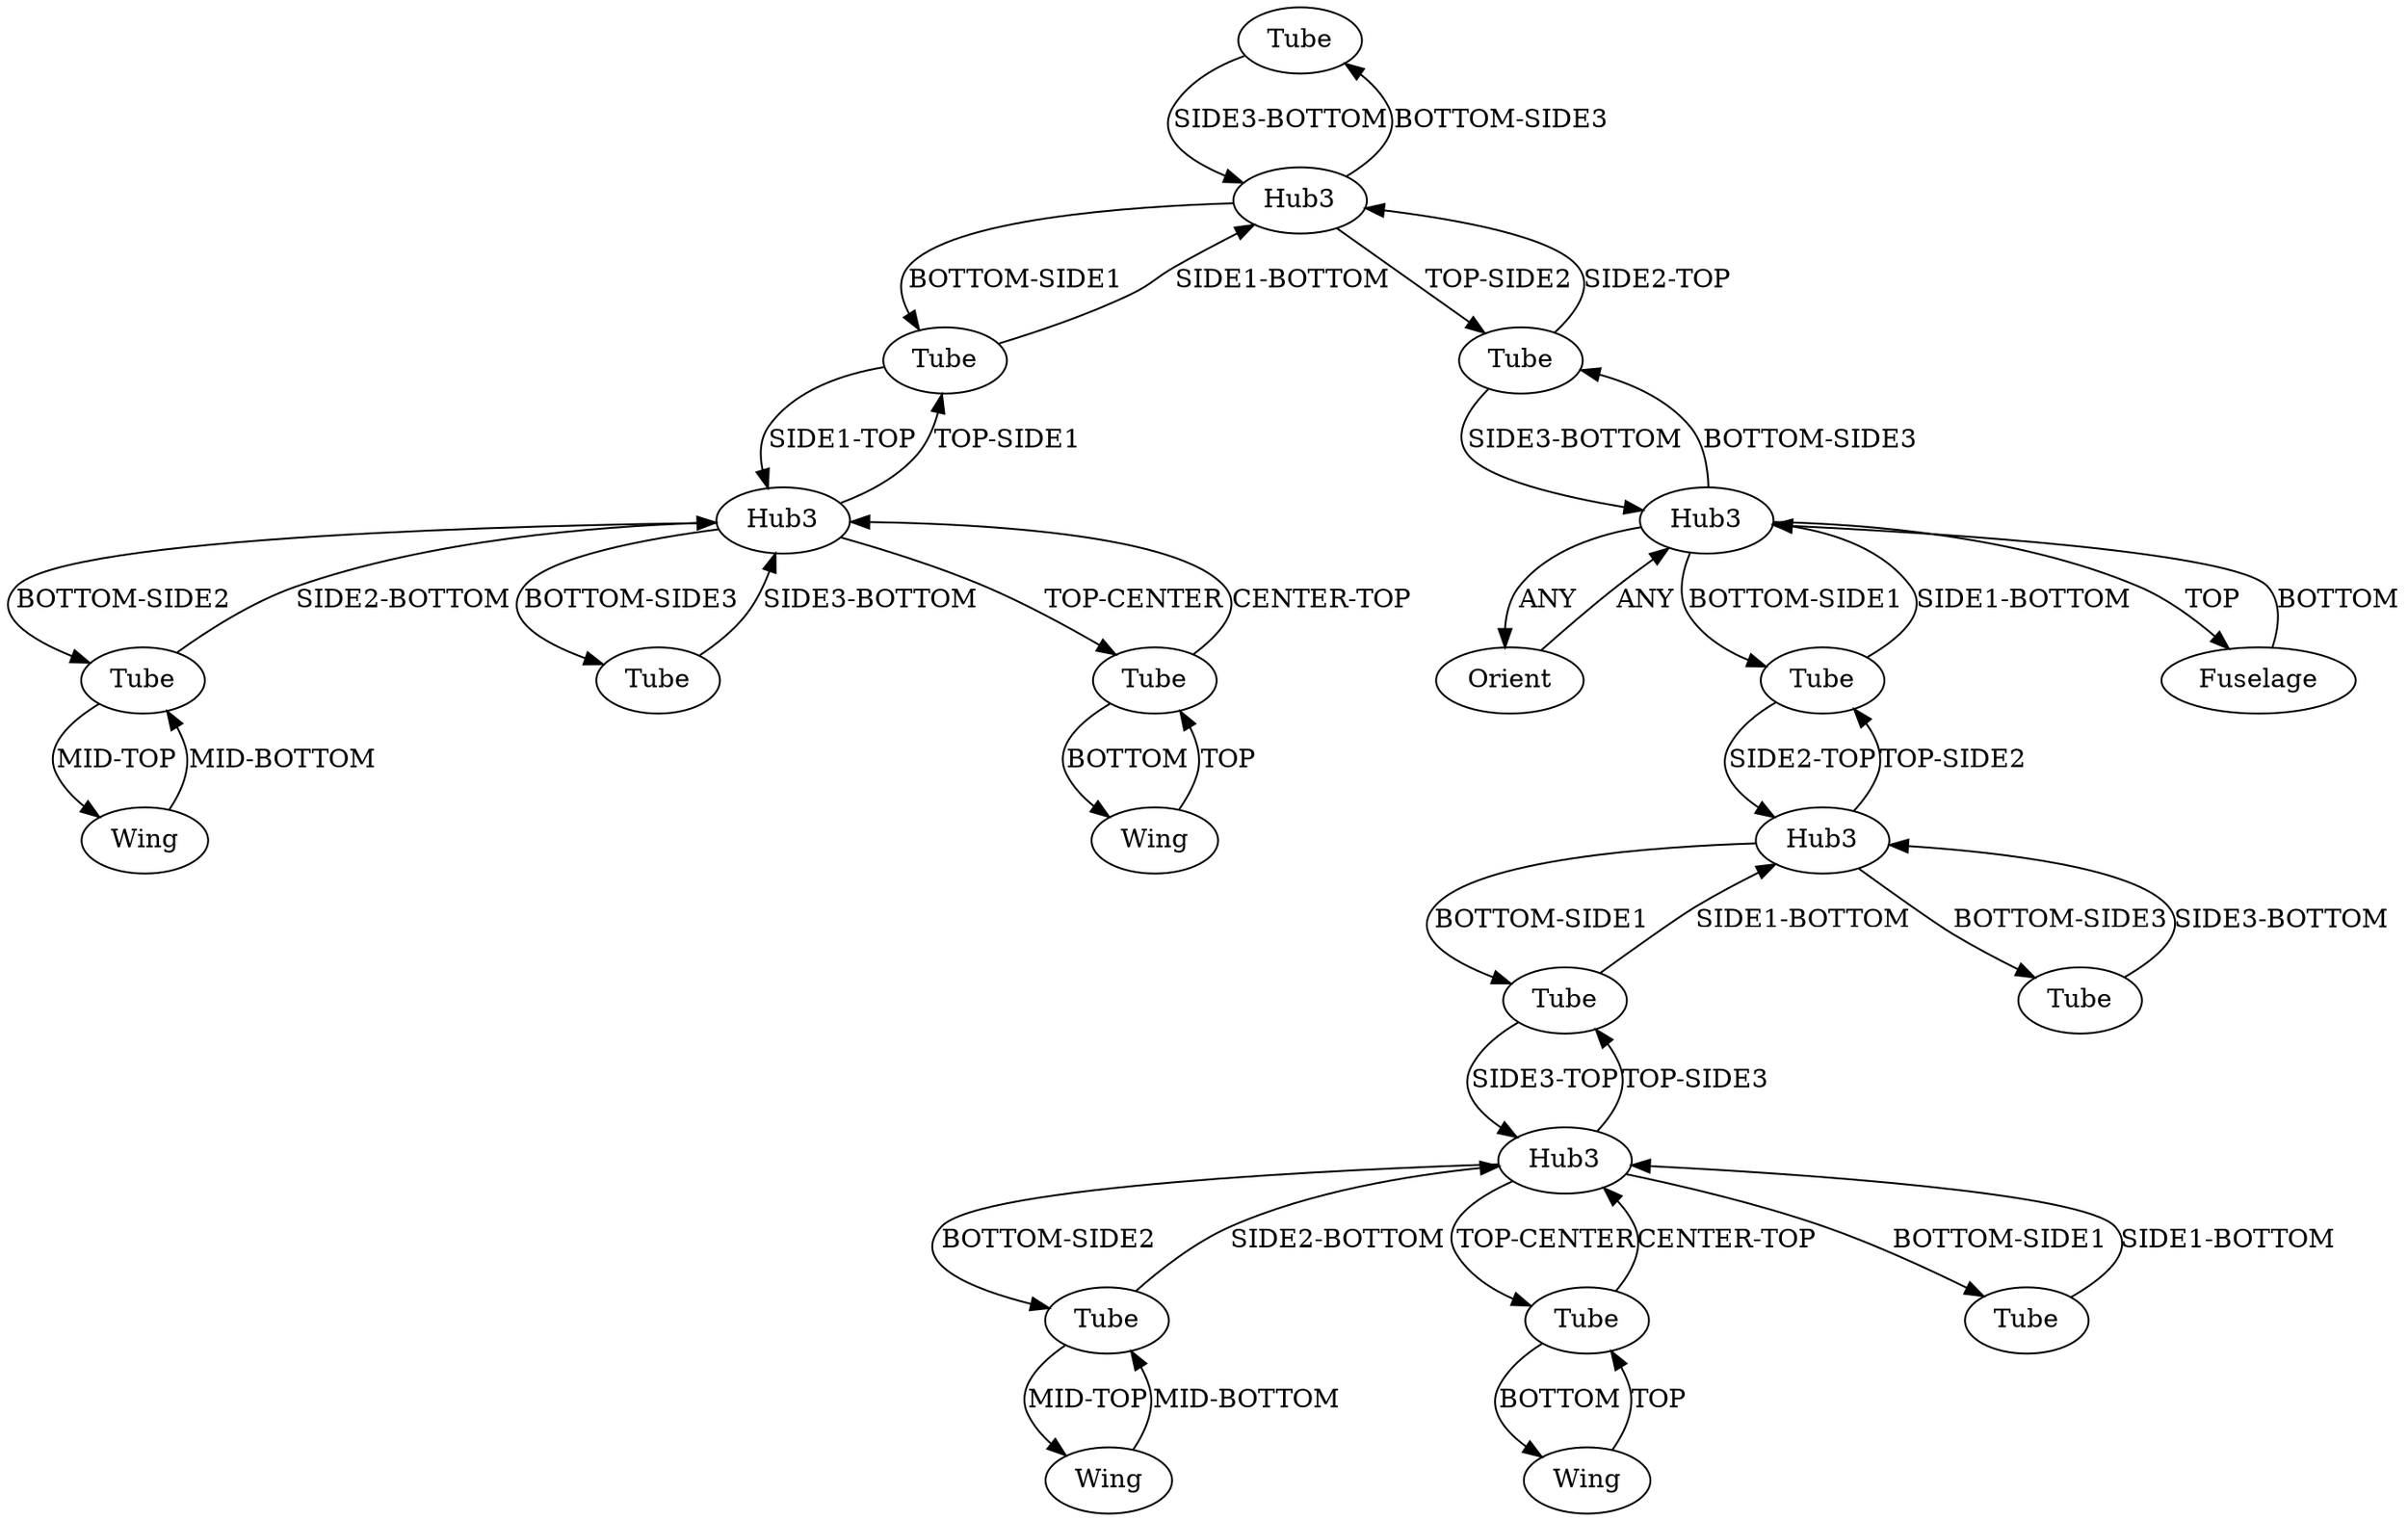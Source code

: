 /* Created by igraph 0.10.2 */
digraph {
  0 [
    instance=Tube_instance_1
    label=Tube
  ];
  1 [
    instance=Orient
    label=Orient
  ];
  2 [
    instance=Wing_instance_1
    label=Wing
  ];
  3 [
    instance=Tube_instance_3
    label=Tube
  ];
  4 [
    instance=Wing_instance_2
    label=Wing
  ];
  5 [
    instance=Tube_instance_4
    label=Tube
  ];
  6 [
    instance=Tube_instance_5
    label=Tube
  ];
  7 [
    instance=Hub3_instance_1
    label=Hub3
  ];
  8 [
    instance=Wing_instance_3
    label=Wing
  ];
  9 [
    instance=Hub3_instance_2
    label=Hub3
  ];
  10 [
    instance=Tube_instance_7
    label=Tube
  ];
  11 [
    instance=Tube_instance_8
    label=Tube
  ];
  12 [
    instance=Tube_instance_9
    label=Tube
  ];
  13 [
    instance=Fuselage_instance_1
    label=Fuselage
  ];
  14 [
    instance=Hub3_instance_3
    label=Hub3
  ];
  15 [
    instance=Tube_instance_11
    label=Tube
  ];
  16 [
    instance=Tube_instance_12
    label=Tube
  ];
  17 [
    instance=Tube_instance_14
    label=Tube
  ];
  18 [
    instance=Wing_instance_5
    label=Wing
  ];
  19 [
    instance=Hub3_instance_4
    label=Hub3
  ];
  20 [
    instance=Hub3_instance_5
    label=Hub3
  ];
  21 [
    instance=Tube_instance_15
    label=Tube
  ];
  22 [
    instance=Tube_instance_16
    label=Tube
  ];

  0 -> 9 [
    label="SIDE3-BOTTOM"
  ];
  1 -> 14 [
    label=ANY
  ];
  2 -> 22 [
    label=TOP
  ];
  3 -> 7 [
    label="SIDE3-TOP"
  ];
  3 -> 19 [
    label="SIDE1-BOTTOM"
  ];
  4 -> 6 [
    label="MID-BOTTOM"
  ];
  5 -> 9 [
    label="SIDE1-BOTTOM"
  ];
  5 -> 20 [
    label="SIDE1-TOP"
  ];
  6 -> 20 [
    label="SIDE2-BOTTOM"
  ];
  6 -> 4 [
    label="MID-TOP"
  ];
  7 -> 12 [
    label="TOP-CENTER"
  ];
  7 -> 17 [
    label="BOTTOM-SIDE1"
  ];
  7 -> 3 [
    label="TOP-SIDE3"
  ];
  7 -> 11 [
    label="BOTTOM-SIDE2"
  ];
  8 -> 12 [
    label=TOP
  ];
  9 -> 5 [
    label="BOTTOM-SIDE1"
  ];
  9 -> 15 [
    label="TOP-SIDE2"
  ];
  9 -> 0 [
    label="BOTTOM-SIDE3"
  ];
  10 -> 14 [
    label="SIDE1-BOTTOM"
  ];
  10 -> 19 [
    label="SIDE2-TOP"
  ];
  11 -> 18 [
    label="MID-TOP"
  ];
  11 -> 7 [
    label="SIDE2-BOTTOM"
  ];
  12 -> 8 [
    label=BOTTOM
  ];
  12 -> 7 [
    label="CENTER-TOP"
  ];
  13 -> 14 [
    label=BOTTOM
  ];
  14 -> 1 [
    label=ANY
  ];
  14 -> 10 [
    label="BOTTOM-SIDE1"
  ];
  14 -> 15 [
    label="BOTTOM-SIDE3"
  ];
  14 -> 13 [
    label=TOP
  ];
  15 -> 9 [
    label="SIDE2-TOP"
  ];
  15 -> 14 [
    label="SIDE3-BOTTOM"
  ];
  16 -> 20 [
    label="SIDE3-BOTTOM"
  ];
  17 -> 7 [
    label="SIDE1-BOTTOM"
  ];
  18 -> 11 [
    label="MID-BOTTOM"
  ];
  19 -> 21 [
    label="BOTTOM-SIDE3"
  ];
  19 -> 10 [
    label="TOP-SIDE2"
  ];
  19 -> 3 [
    label="BOTTOM-SIDE1"
  ];
  20 -> 5 [
    label="TOP-SIDE1"
  ];
  20 -> 22 [
    label="TOP-CENTER"
  ];
  20 -> 16 [
    label="BOTTOM-SIDE3"
  ];
  20 -> 6 [
    label="BOTTOM-SIDE2"
  ];
  21 -> 19 [
    label="SIDE3-BOTTOM"
  ];
  22 -> 2 [
    label=BOTTOM
  ];
  22 -> 20 [
    label="CENTER-TOP"
  ];
}
